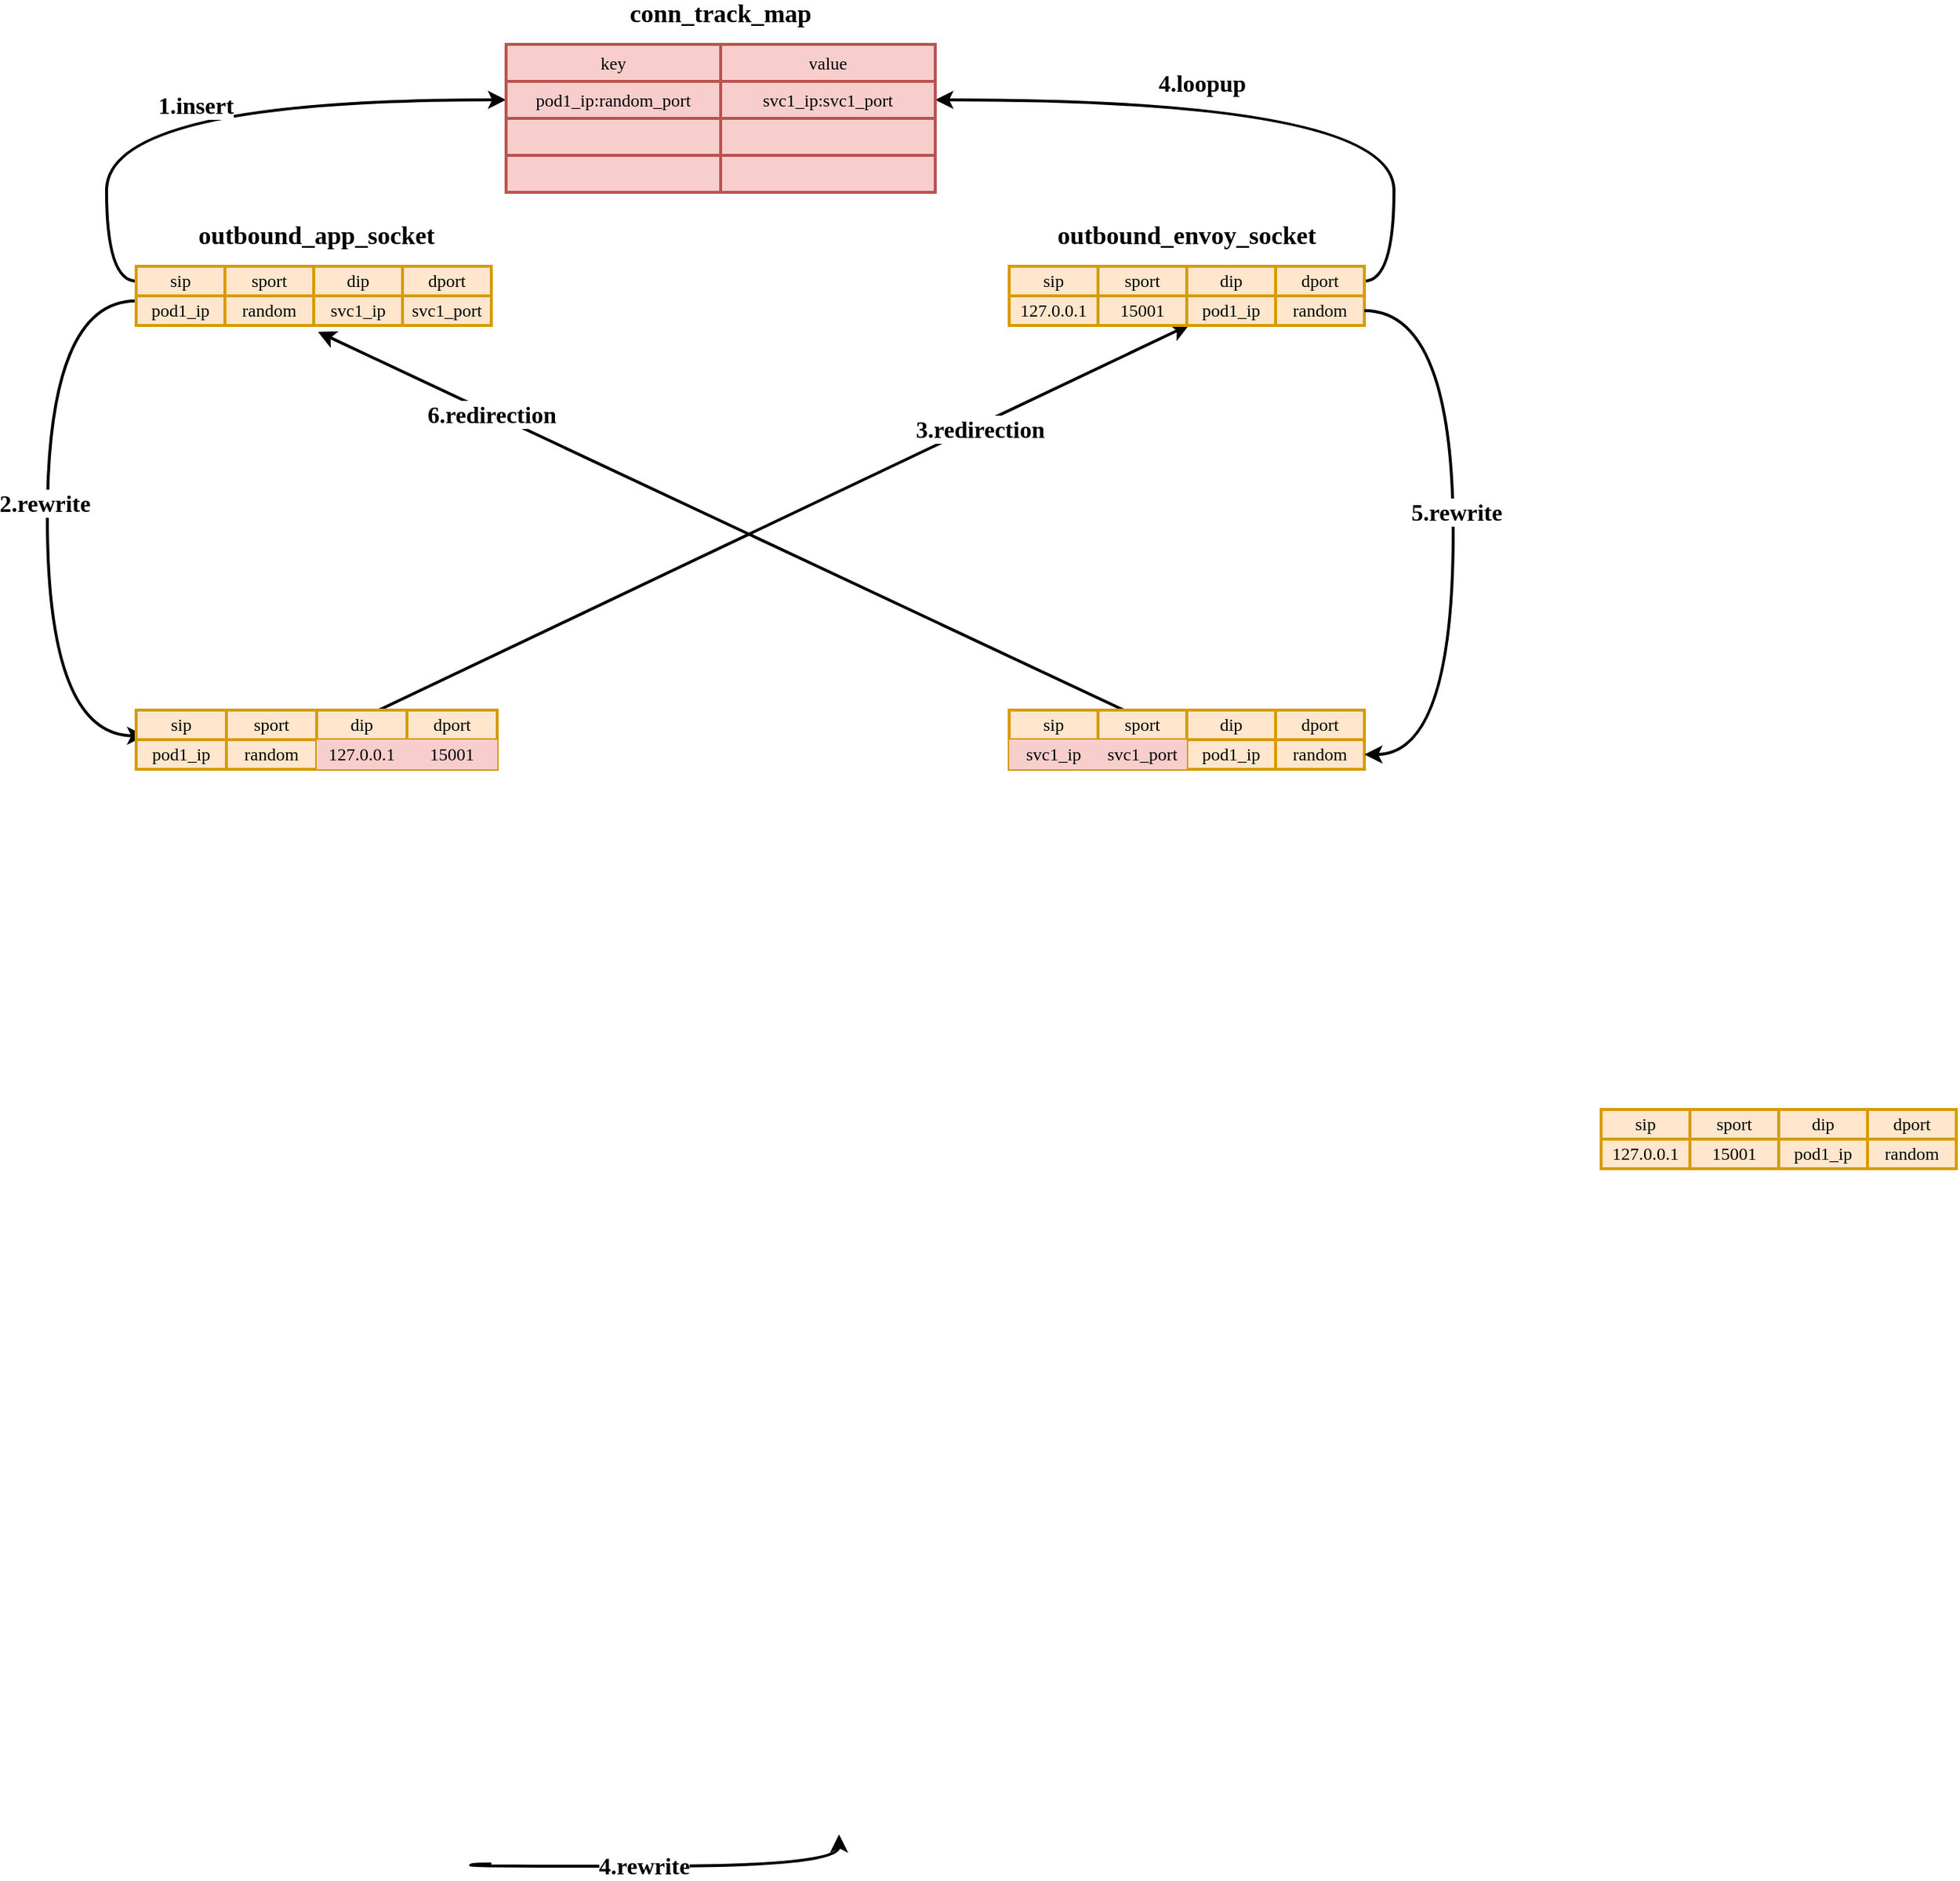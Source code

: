 <mxfile version="14.4.2" type="github">
  <diagram id="q3DHzyylVSjhvPdqJ01j" name="Page-1">
    <mxGraphModel dx="1967" dy="1779" grid="1" gridSize="10" guides="1" tooltips="1" connect="1" arrows="1" fold="1" page="1" pageScale="1" pageWidth="850" pageHeight="1100" math="0" shadow="0">
      <root>
        <mxCell id="0" />
        <mxCell id="1" parent="0" />
        <mxCell id="aCyn5NSVWf0VDw9uky3m-135" style="edgeStyle=orthogonalEdgeStyle;curved=1;rounded=0;sketch=0;orthogonalLoop=1;jettySize=auto;html=1;entryX=0;entryY=0.5;entryDx=0;entryDy=0;strokeWidth=2;fontFamily=Comic Sans MS;fontSize=16;exitX=0;exitY=0.5;exitDx=0;exitDy=0;" edge="1" parent="1" source="aCyn5NSVWf0VDw9uky3m-2" target="aCyn5NSVWf0VDw9uky3m-96">
          <mxGeometry relative="1" as="geometry" />
        </mxCell>
        <mxCell id="aCyn5NSVWf0VDw9uky3m-136" value="&lt;b&gt;1.insert&lt;/b&gt;" style="edgeLabel;html=1;align=center;verticalAlign=middle;resizable=0;points=[];fontSize=16;fontFamily=Comic Sans MS;" vertex="1" connectable="0" parent="aCyn5NSVWf0VDw9uky3m-135">
          <mxGeometry x="-0.413" y="31" relative="1" as="geometry">
            <mxPoint x="91" y="-18.57" as="offset" />
          </mxGeometry>
        </mxCell>
        <mxCell id="aCyn5NSVWf0VDw9uky3m-137" style="edgeStyle=orthogonalEdgeStyle;curved=1;rounded=0;sketch=0;orthogonalLoop=1;jettySize=auto;html=1;entryX=0.025;entryY=-0.133;entryDx=0;entryDy=0;entryPerimeter=0;strokeWidth=2;fontFamily=Comic Sans MS;fontSize=16;exitX=0;exitY=0.167;exitDx=0;exitDy=0;exitPerimeter=0;" edge="1" parent="1" source="aCyn5NSVWf0VDw9uky3m-7" target="aCyn5NSVWf0VDw9uky3m-18">
          <mxGeometry relative="1" as="geometry">
            <Array as="points">
              <mxPoint x="-30" y="-417" />
              <mxPoint x="-30" y="-123" />
            </Array>
          </mxGeometry>
        </mxCell>
        <mxCell id="aCyn5NSVWf0VDw9uky3m-138" value="&lt;b&gt;2.rewrite&lt;/b&gt;" style="edgeLabel;html=1;align=center;verticalAlign=middle;resizable=0;points=[];fontSize=16;fontFamily=Comic Sans MS;" vertex="1" connectable="0" parent="aCyn5NSVWf0VDw9uky3m-137">
          <mxGeometry x="-0.176" y="-2" relative="1" as="geometry">
            <mxPoint y="23.86" as="offset" />
          </mxGeometry>
        </mxCell>
        <mxCell id="aCyn5NSVWf0VDw9uky3m-1" value="" style="shape=table;html=1;whiteSpace=wrap;startSize=0;container=1;collapsible=0;childLayout=tableLayout;shadow=0;fillColor=#ffe6cc;strokeColor=#d79b00;strokeWidth=2;fontFamily=Comic Sans MS;fontStyle=1" vertex="1" parent="1">
          <mxGeometry x="30" y="-440" width="240" height="40" as="geometry" />
        </mxCell>
        <mxCell id="aCyn5NSVWf0VDw9uky3m-2" value="" style="shape=partialRectangle;html=1;whiteSpace=wrap;collapsible=0;dropTarget=0;pointerEvents=0;fillColor=none;top=0;left=0;bottom=0;right=0;points=[[0,0.5],[1,0.5]];portConstraint=eastwest;fontFamily=Comic Sans MS;" vertex="1" parent="aCyn5NSVWf0VDw9uky3m-1">
          <mxGeometry width="240" height="20" as="geometry" />
        </mxCell>
        <mxCell id="aCyn5NSVWf0VDw9uky3m-3" value="sip" style="shape=partialRectangle;html=1;whiteSpace=wrap;connectable=0;overflow=hidden;fillColor=none;top=0;left=0;bottom=0;right=0;fontFamily=Comic Sans MS;" vertex="1" parent="aCyn5NSVWf0VDw9uky3m-2">
          <mxGeometry width="60" height="20" as="geometry" />
        </mxCell>
        <mxCell id="aCyn5NSVWf0VDw9uky3m-4" value="sport" style="shape=partialRectangle;html=1;whiteSpace=wrap;connectable=0;overflow=hidden;fillColor=none;top=0;left=0;bottom=0;right=0;fontFamily=Comic Sans MS;" vertex="1" parent="aCyn5NSVWf0VDw9uky3m-2">
          <mxGeometry x="60" width="60" height="20" as="geometry" />
        </mxCell>
        <mxCell id="aCyn5NSVWf0VDw9uky3m-5" value="dip" style="shape=partialRectangle;html=1;whiteSpace=wrap;connectable=0;overflow=hidden;fillColor=none;top=0;left=0;bottom=0;right=0;fontFamily=Comic Sans MS;" vertex="1" parent="aCyn5NSVWf0VDw9uky3m-2">
          <mxGeometry x="120" width="60" height="20" as="geometry" />
        </mxCell>
        <mxCell id="aCyn5NSVWf0VDw9uky3m-6" value="dport" style="shape=partialRectangle;html=1;whiteSpace=wrap;connectable=0;overflow=hidden;fillColor=none;top=0;left=0;bottom=0;right=0;fontFamily=Comic Sans MS;" vertex="1" parent="aCyn5NSVWf0VDw9uky3m-2">
          <mxGeometry x="180" width="60" height="20" as="geometry" />
        </mxCell>
        <mxCell id="aCyn5NSVWf0VDw9uky3m-7" value="" style="shape=partialRectangle;html=1;whiteSpace=wrap;collapsible=0;dropTarget=0;pointerEvents=0;fillColor=none;top=0;left=0;bottom=0;right=0;points=[[0,0.5],[1,0.5]];portConstraint=eastwest;fontFamily=Comic Sans MS;" vertex="1" parent="aCyn5NSVWf0VDw9uky3m-1">
          <mxGeometry y="20" width="240" height="20" as="geometry" />
        </mxCell>
        <mxCell id="aCyn5NSVWf0VDw9uky3m-8" value="pod1_ip" style="shape=partialRectangle;html=1;whiteSpace=wrap;connectable=0;overflow=hidden;fillColor=none;top=0;left=0;bottom=0;right=0;fontFamily=Comic Sans MS;" vertex="1" parent="aCyn5NSVWf0VDw9uky3m-7">
          <mxGeometry width="60" height="20" as="geometry" />
        </mxCell>
        <mxCell id="aCyn5NSVWf0VDw9uky3m-9" value="random" style="shape=partialRectangle;html=1;whiteSpace=wrap;connectable=0;overflow=hidden;fillColor=none;top=0;left=0;bottom=0;right=0;fontFamily=Comic Sans MS;" vertex="1" parent="aCyn5NSVWf0VDw9uky3m-7">
          <mxGeometry x="60" width="60" height="20" as="geometry" />
        </mxCell>
        <mxCell id="aCyn5NSVWf0VDw9uky3m-10" value="svc1_ip" style="shape=partialRectangle;html=1;whiteSpace=wrap;connectable=0;overflow=hidden;fillColor=none;top=0;left=0;bottom=0;right=0;fontFamily=Comic Sans MS;" vertex="1" parent="aCyn5NSVWf0VDw9uky3m-7">
          <mxGeometry x="120" width="60" height="20" as="geometry" />
        </mxCell>
        <mxCell id="aCyn5NSVWf0VDw9uky3m-11" value="svc1_port" style="shape=partialRectangle;html=1;whiteSpace=wrap;connectable=0;overflow=hidden;fillColor=none;top=0;left=0;bottom=0;right=0;fontFamily=Comic Sans MS;" vertex="1" parent="aCyn5NSVWf0VDw9uky3m-7">
          <mxGeometry x="180" width="60" height="20" as="geometry" />
        </mxCell>
        <mxCell id="aCyn5NSVWf0VDw9uky3m-147" style="rounded=0;sketch=0;orthogonalLoop=1;jettySize=auto;html=1;entryX=0.507;entryY=0.979;entryDx=0;entryDy=0;entryPerimeter=0;strokeWidth=2;fontFamily=Comic Sans MS;fontSize=16;" edge="1" parent="1" source="aCyn5NSVWf0VDw9uky3m-12" target="aCyn5NSVWf0VDw9uky3m-43">
          <mxGeometry relative="1" as="geometry" />
        </mxCell>
        <mxCell id="aCyn5NSVWf0VDw9uky3m-150" value="&lt;b&gt;3.redirection&lt;/b&gt;" style="edgeLabel;html=1;align=center;verticalAlign=middle;resizable=0;points=[];fontSize=16;fontFamily=Comic Sans MS;" vertex="1" connectable="0" parent="aCyn5NSVWf0VDw9uky3m-147">
          <mxGeometry x="-0.071" relative="1" as="geometry">
            <mxPoint x="151.79" y="-69.14" as="offset" />
          </mxGeometry>
        </mxCell>
        <mxCell id="aCyn5NSVWf0VDw9uky3m-12" value="" style="shape=table;html=1;whiteSpace=wrap;startSize=0;container=1;collapsible=0;childLayout=tableLayout;shadow=0;fillColor=#ffe6cc;strokeColor=#d79b00;strokeWidth=2;fontFamily=Comic Sans MS;" vertex="1" parent="1">
          <mxGeometry x="30" y="-140" width="244" height="40" as="geometry" />
        </mxCell>
        <mxCell id="aCyn5NSVWf0VDw9uky3m-13" value="" style="shape=partialRectangle;html=1;whiteSpace=wrap;collapsible=0;dropTarget=0;pointerEvents=0;fillColor=none;top=0;left=0;bottom=0;right=0;points=[[0,0.5],[1,0.5]];portConstraint=eastwest;fontFamily=Comic Sans MS;" vertex="1" parent="aCyn5NSVWf0VDw9uky3m-12">
          <mxGeometry width="244" height="20" as="geometry" />
        </mxCell>
        <mxCell id="aCyn5NSVWf0VDw9uky3m-14" value="sip" style="shape=partialRectangle;html=1;whiteSpace=wrap;connectable=0;overflow=hidden;fillColor=none;top=0;left=0;bottom=0;right=0;fontFamily=Comic Sans MS;" vertex="1" parent="aCyn5NSVWf0VDw9uky3m-13">
          <mxGeometry width="61" height="20" as="geometry" />
        </mxCell>
        <mxCell id="aCyn5NSVWf0VDw9uky3m-15" value="sport" style="shape=partialRectangle;html=1;whiteSpace=wrap;connectable=0;overflow=hidden;fillColor=none;top=0;left=0;bottom=0;right=0;fontFamily=Comic Sans MS;" vertex="1" parent="aCyn5NSVWf0VDw9uky3m-13">
          <mxGeometry x="61" width="61" height="20" as="geometry" />
        </mxCell>
        <mxCell id="aCyn5NSVWf0VDw9uky3m-16" value="dip" style="shape=partialRectangle;html=1;whiteSpace=wrap;connectable=0;overflow=hidden;fillColor=none;top=0;left=0;bottom=0;right=0;fontFamily=Comic Sans MS;" vertex="1" parent="aCyn5NSVWf0VDw9uky3m-13">
          <mxGeometry x="122" width="61" height="20" as="geometry" />
        </mxCell>
        <mxCell id="aCyn5NSVWf0VDw9uky3m-17" value="dport" style="shape=partialRectangle;html=1;whiteSpace=wrap;connectable=0;overflow=hidden;fillColor=none;top=0;left=0;bottom=0;right=0;fontFamily=Comic Sans MS;" vertex="1" parent="aCyn5NSVWf0VDw9uky3m-13">
          <mxGeometry x="183" width="61" height="20" as="geometry" />
        </mxCell>
        <mxCell id="aCyn5NSVWf0VDw9uky3m-18" value="" style="shape=partialRectangle;html=1;whiteSpace=wrap;collapsible=0;dropTarget=0;pointerEvents=0;fillColor=none;top=0;left=0;bottom=0;right=0;points=[[0,0.5],[1,0.5]];portConstraint=eastwest;fontFamily=Comic Sans MS;" vertex="1" parent="aCyn5NSVWf0VDw9uky3m-12">
          <mxGeometry y="20" width="244" height="20" as="geometry" />
        </mxCell>
        <mxCell id="aCyn5NSVWf0VDw9uky3m-19" value="pod1_ip" style="shape=partialRectangle;html=1;whiteSpace=wrap;connectable=0;overflow=hidden;fillColor=none;top=0;left=0;bottom=0;right=0;fontFamily=Comic Sans MS;" vertex="1" parent="aCyn5NSVWf0VDw9uky3m-18">
          <mxGeometry width="61" height="20" as="geometry" />
        </mxCell>
        <mxCell id="aCyn5NSVWf0VDw9uky3m-20" value="random" style="shape=partialRectangle;html=1;whiteSpace=wrap;connectable=0;overflow=hidden;fillColor=none;top=0;left=0;bottom=0;right=0;fontFamily=Comic Sans MS;" vertex="1" parent="aCyn5NSVWf0VDw9uky3m-18">
          <mxGeometry x="61" width="61" height="20" as="geometry" />
        </mxCell>
        <mxCell id="aCyn5NSVWf0VDw9uky3m-21" value="127.0.0.1" style="shape=partialRectangle;html=1;whiteSpace=wrap;connectable=0;overflow=hidden;fillColor=#f8cecc;top=0;left=0;bottom=0;right=0;strokeColor=#b85450;strokeWidth=2;fontFamily=Comic Sans MS;" vertex="1" parent="aCyn5NSVWf0VDw9uky3m-18">
          <mxGeometry x="122" width="61" height="20" as="geometry" />
        </mxCell>
        <mxCell id="aCyn5NSVWf0VDw9uky3m-22" value="15001" style="shape=partialRectangle;html=1;whiteSpace=wrap;connectable=0;overflow=hidden;fillColor=#f8cecc;top=0;left=0;bottom=0;right=0;perimeterSpacing=0;fontFamily=Comic Sans MS;" vertex="1" parent="aCyn5NSVWf0VDw9uky3m-18">
          <mxGeometry x="183" width="61" height="20" as="geometry" />
        </mxCell>
        <mxCell id="aCyn5NSVWf0VDw9uky3m-36" style="edgeStyle=orthogonalEdgeStyle;rounded=0;orthogonalLoop=1;jettySize=auto;html=1;curved=1;strokeWidth=2;sketch=0;" edge="1" parent="1">
          <mxGeometry relative="1" as="geometry">
            <Array as="points">
              <mxPoint x="256" y="641.5" />
              <mxPoint x="505" y="641.5" />
            </Array>
            <mxPoint x="270" y="640" as="sourcePoint" />
            <mxPoint x="505" y="620" as="targetPoint" />
          </mxGeometry>
        </mxCell>
        <mxCell id="aCyn5NSVWf0VDw9uky3m-110" value="&lt;b&gt;4.rewrite&lt;/b&gt;" style="edgeLabel;html=1;align=center;verticalAlign=middle;resizable=0;points=[];fontSize=16;fontFamily=Comic Sans MS;" vertex="1" connectable="0" parent="aCyn5NSVWf0VDw9uky3m-36">
          <mxGeometry x="-0.078" y="1" relative="1" as="geometry">
            <mxPoint as="offset" />
          </mxGeometry>
        </mxCell>
        <mxCell id="aCyn5NSVWf0VDw9uky3m-139" style="edgeStyle=orthogonalEdgeStyle;curved=1;rounded=0;sketch=0;orthogonalLoop=1;jettySize=auto;html=1;entryX=1;entryY=0.5;entryDx=0;entryDy=0;strokeWidth=2;fontFamily=Comic Sans MS;fontSize=16;exitX=1;exitY=0.5;exitDx=0;exitDy=0;" edge="1" parent="1" source="aCyn5NSVWf0VDw9uky3m-38" target="aCyn5NSVWf0VDw9uky3m-96">
          <mxGeometry relative="1" as="geometry" />
        </mxCell>
        <mxCell id="aCyn5NSVWf0VDw9uky3m-142" value="&lt;b&gt;4.loopup&lt;/b&gt;" style="edgeLabel;html=1;align=center;verticalAlign=middle;resizable=0;points=[];fontSize=16;fontFamily=Comic Sans MS;" vertex="1" connectable="0" parent="aCyn5NSVWf0VDw9uky3m-139">
          <mxGeometry x="-0.377" y="-22" relative="1" as="geometry">
            <mxPoint x="-152" y="-13.57" as="offset" />
          </mxGeometry>
        </mxCell>
        <mxCell id="aCyn5NSVWf0VDw9uky3m-37" value="" style="shape=table;html=1;whiteSpace=wrap;startSize=0;container=1;collapsible=0;childLayout=tableLayout;shadow=0;fillColor=#ffe6cc;strokeColor=#d79b00;strokeWidth=2;rounded=0;sketch=0;fontFamily=Comic Sans MS;fontStyle=0" vertex="1" parent="1">
          <mxGeometry x="620" y="-440" width="240" height="40" as="geometry" />
        </mxCell>
        <mxCell id="aCyn5NSVWf0VDw9uky3m-38" value="" style="shape=partialRectangle;html=1;whiteSpace=wrap;collapsible=0;dropTarget=0;pointerEvents=0;fillColor=none;top=0;left=0;bottom=0;right=0;points=[[0,0.5],[1,0.5]];portConstraint=eastwest;fontFamily=Comic Sans MS;" vertex="1" parent="aCyn5NSVWf0VDw9uky3m-37">
          <mxGeometry width="240" height="20" as="geometry" />
        </mxCell>
        <mxCell id="aCyn5NSVWf0VDw9uky3m-39" value="sip" style="shape=partialRectangle;html=1;whiteSpace=wrap;connectable=0;overflow=hidden;fillColor=none;top=0;left=0;bottom=0;right=0;fontFamily=Comic Sans MS;" vertex="1" parent="aCyn5NSVWf0VDw9uky3m-38">
          <mxGeometry width="60" height="20" as="geometry" />
        </mxCell>
        <mxCell id="aCyn5NSVWf0VDw9uky3m-40" value="sport" style="shape=partialRectangle;html=1;whiteSpace=wrap;connectable=0;overflow=hidden;fillColor=none;top=0;left=0;bottom=0;right=0;fontFamily=Comic Sans MS;" vertex="1" parent="aCyn5NSVWf0VDw9uky3m-38">
          <mxGeometry x="60" width="60" height="20" as="geometry" />
        </mxCell>
        <mxCell id="aCyn5NSVWf0VDw9uky3m-41" value="dip" style="shape=partialRectangle;html=1;whiteSpace=wrap;connectable=0;overflow=hidden;fillColor=none;top=0;left=0;bottom=0;right=0;fontFamily=Comic Sans MS;" vertex="1" parent="aCyn5NSVWf0VDw9uky3m-38">
          <mxGeometry x="120" width="60" height="20" as="geometry" />
        </mxCell>
        <mxCell id="aCyn5NSVWf0VDw9uky3m-42" value="dport" style="shape=partialRectangle;html=1;whiteSpace=wrap;connectable=0;overflow=hidden;fillColor=none;top=0;left=0;bottom=0;right=0;fontFamily=Comic Sans MS;" vertex="1" parent="aCyn5NSVWf0VDw9uky3m-38">
          <mxGeometry x="180" width="60" height="20" as="geometry" />
        </mxCell>
        <mxCell id="aCyn5NSVWf0VDw9uky3m-43" value="" style="shape=partialRectangle;html=1;whiteSpace=wrap;collapsible=0;dropTarget=0;pointerEvents=0;fillColor=none;top=0;left=0;bottom=0;right=0;points=[[0,0.5],[1,0.5]];portConstraint=eastwest;fontFamily=Comic Sans MS;" vertex="1" parent="aCyn5NSVWf0VDw9uky3m-37">
          <mxGeometry y="20" width="240" height="20" as="geometry" />
        </mxCell>
        <mxCell id="aCyn5NSVWf0VDw9uky3m-44" value="127.0.0.1" style="shape=partialRectangle;html=1;whiteSpace=wrap;connectable=0;overflow=hidden;fillColor=none;top=0;left=0;bottom=0;right=0;fontFamily=Comic Sans MS;" vertex="1" parent="aCyn5NSVWf0VDw9uky3m-43">
          <mxGeometry width="60" height="20" as="geometry" />
        </mxCell>
        <mxCell id="aCyn5NSVWf0VDw9uky3m-45" value="15001" style="shape=partialRectangle;html=1;whiteSpace=wrap;connectable=0;overflow=hidden;fillColor=none;top=0;left=0;bottom=0;right=0;fontFamily=Comic Sans MS;" vertex="1" parent="aCyn5NSVWf0VDw9uky3m-43">
          <mxGeometry x="60" width="60" height="20" as="geometry" />
        </mxCell>
        <mxCell id="aCyn5NSVWf0VDw9uky3m-46" value="pod1_ip" style="shape=partialRectangle;html=1;whiteSpace=wrap;connectable=0;overflow=hidden;fillColor=none;top=0;left=0;bottom=0;right=0;fontFamily=Comic Sans MS;" vertex="1" parent="aCyn5NSVWf0VDw9uky3m-43">
          <mxGeometry x="120" width="60" height="20" as="geometry" />
        </mxCell>
        <mxCell id="aCyn5NSVWf0VDw9uky3m-47" value="random" style="shape=partialRectangle;html=1;whiteSpace=wrap;connectable=0;overflow=hidden;fillColor=none;top=0;left=0;bottom=0;right=0;fontFamily=Comic Sans MS;" vertex="1" parent="aCyn5NSVWf0VDw9uky3m-43">
          <mxGeometry x="180" width="60" height="20" as="geometry" />
        </mxCell>
        <mxCell id="aCyn5NSVWf0VDw9uky3m-151" style="edgeStyle=none;rounded=0;sketch=0;orthogonalLoop=1;jettySize=auto;html=1;entryX=0.512;entryY=1.217;entryDx=0;entryDy=0;entryPerimeter=0;strokeWidth=2;fontFamily=Comic Sans MS;fontSize=16;" edge="1" parent="1" source="aCyn5NSVWf0VDw9uky3m-59" target="aCyn5NSVWf0VDw9uky3m-7">
          <mxGeometry relative="1" as="geometry" />
        </mxCell>
        <mxCell id="aCyn5NSVWf0VDw9uky3m-59" value="" style="shape=table;html=1;whiteSpace=wrap;startSize=0;container=1;collapsible=0;childLayout=tableLayout;shadow=0;fillColor=#ffe6cc;strokeColor=#d79b00;strokeWidth=2;rounded=0;sketch=0;fontFamily=Comic Sans MS;" vertex="1" parent="1">
          <mxGeometry x="620" y="-140" width="240" height="40" as="geometry" />
        </mxCell>
        <mxCell id="aCyn5NSVWf0VDw9uky3m-60" value="" style="shape=partialRectangle;html=1;whiteSpace=wrap;collapsible=0;dropTarget=0;pointerEvents=0;fillColor=none;top=0;left=0;bottom=0;right=0;points=[[0,0.5],[1,0.5]];portConstraint=eastwest;fontFamily=Comic Sans MS;" vertex="1" parent="aCyn5NSVWf0VDw9uky3m-59">
          <mxGeometry width="240" height="20" as="geometry" />
        </mxCell>
        <mxCell id="aCyn5NSVWf0VDw9uky3m-61" value="sip" style="shape=partialRectangle;html=1;whiteSpace=wrap;connectable=0;overflow=hidden;fillColor=none;top=0;left=0;bottom=0;right=0;fontFamily=Comic Sans MS;" vertex="1" parent="aCyn5NSVWf0VDw9uky3m-60">
          <mxGeometry width="60" height="20" as="geometry" />
        </mxCell>
        <mxCell id="aCyn5NSVWf0VDw9uky3m-62" value="sport" style="shape=partialRectangle;html=1;whiteSpace=wrap;connectable=0;overflow=hidden;fillColor=none;top=0;left=0;bottom=0;right=0;fontFamily=Comic Sans MS;" vertex="1" parent="aCyn5NSVWf0VDw9uky3m-60">
          <mxGeometry x="60" width="60" height="20" as="geometry" />
        </mxCell>
        <mxCell id="aCyn5NSVWf0VDw9uky3m-63" value="dip" style="shape=partialRectangle;html=1;whiteSpace=wrap;connectable=0;overflow=hidden;fillColor=none;top=0;left=0;bottom=0;right=0;fontFamily=Comic Sans MS;" vertex="1" parent="aCyn5NSVWf0VDw9uky3m-60">
          <mxGeometry x="120" width="60" height="20" as="geometry" />
        </mxCell>
        <mxCell id="aCyn5NSVWf0VDw9uky3m-64" value="dport" style="shape=partialRectangle;html=1;whiteSpace=wrap;connectable=0;overflow=hidden;fillColor=none;top=0;left=0;bottom=0;right=0;fontFamily=Comic Sans MS;" vertex="1" parent="aCyn5NSVWf0VDw9uky3m-60">
          <mxGeometry x="180" width="60" height="20" as="geometry" />
        </mxCell>
        <mxCell id="aCyn5NSVWf0VDw9uky3m-65" value="" style="shape=partialRectangle;html=1;whiteSpace=wrap;collapsible=0;dropTarget=0;pointerEvents=0;fillColor=none;top=0;left=0;bottom=0;right=0;points=[[0,0.5],[1,0.5]];portConstraint=eastwest;fontFamily=Comic Sans MS;" vertex="1" parent="aCyn5NSVWf0VDw9uky3m-59">
          <mxGeometry y="20" width="240" height="20" as="geometry" />
        </mxCell>
        <mxCell id="aCyn5NSVWf0VDw9uky3m-66" value="svc1_ip" style="shape=partialRectangle;html=1;whiteSpace=wrap;connectable=0;overflow=hidden;fillColor=#f8cecc;top=0;left=0;bottom=0;right=0;fontFamily=Comic Sans MS;strokeColor=#b85450;" vertex="1" parent="aCyn5NSVWf0VDw9uky3m-65">
          <mxGeometry width="60" height="20" as="geometry" />
        </mxCell>
        <mxCell id="aCyn5NSVWf0VDw9uky3m-67" value="svc1_port" style="shape=partialRectangle;html=1;whiteSpace=wrap;connectable=0;overflow=hidden;fillColor=#f8cecc;top=0;left=0;bottom=0;right=0;fontFamily=Comic Sans MS;strokeColor=#b85450;" vertex="1" parent="aCyn5NSVWf0VDw9uky3m-65">
          <mxGeometry x="60" width="60" height="20" as="geometry" />
        </mxCell>
        <mxCell id="aCyn5NSVWf0VDw9uky3m-68" value="pod1_ip" style="shape=partialRectangle;html=1;whiteSpace=wrap;connectable=0;overflow=hidden;fillColor=none;top=0;left=0;bottom=0;right=0;fontFamily=Comic Sans MS;" vertex="1" parent="aCyn5NSVWf0VDw9uky3m-65">
          <mxGeometry x="120" width="60" height="20" as="geometry" />
        </mxCell>
        <mxCell id="aCyn5NSVWf0VDw9uky3m-69" value="random" style="shape=partialRectangle;html=1;whiteSpace=wrap;connectable=0;overflow=hidden;fillColor=none;top=0;left=0;bottom=0;right=0;fontFamily=Comic Sans MS;" vertex="1" parent="aCyn5NSVWf0VDw9uky3m-65">
          <mxGeometry x="180" width="60" height="20" as="geometry" />
        </mxCell>
        <mxCell id="aCyn5NSVWf0VDw9uky3m-92" value="" style="shape=table;html=1;whiteSpace=wrap;startSize=0;container=1;collapsible=0;childLayout=tableLayout;fillColor=#f8cecc;strokeColor=#b85450;strokeWidth=2;fontFamily=Comic Sans MS;fontStyle=1" vertex="1" parent="1">
          <mxGeometry x="280" y="-590" width="290" height="100" as="geometry" />
        </mxCell>
        <mxCell id="aCyn5NSVWf0VDw9uky3m-93" value="" style="shape=partialRectangle;html=1;whiteSpace=wrap;collapsible=0;dropTarget=0;pointerEvents=0;fillColor=none;top=0;left=0;bottom=0;right=0;points=[[0,0.5],[1,0.5]];portConstraint=eastwest;fontFamily=Comic Sans MS;" vertex="1" parent="aCyn5NSVWf0VDw9uky3m-92">
          <mxGeometry width="290" height="25" as="geometry" />
        </mxCell>
        <mxCell id="aCyn5NSVWf0VDw9uky3m-94" value="key" style="shape=partialRectangle;html=1;whiteSpace=wrap;connectable=0;overflow=hidden;fillColor=none;top=0;left=0;bottom=0;right=0;fontFamily=Comic Sans MS;" vertex="1" parent="aCyn5NSVWf0VDw9uky3m-93">
          <mxGeometry width="145" height="25" as="geometry" />
        </mxCell>
        <mxCell id="aCyn5NSVWf0VDw9uky3m-95" value="value" style="shape=partialRectangle;html=1;whiteSpace=wrap;connectable=0;overflow=hidden;fillColor=none;top=0;left=0;bottom=0;right=0;fontFamily=Comic Sans MS;" vertex="1" parent="aCyn5NSVWf0VDw9uky3m-93">
          <mxGeometry x="145" width="145" height="25" as="geometry" />
        </mxCell>
        <mxCell id="aCyn5NSVWf0VDw9uky3m-96" value="" style="shape=partialRectangle;html=1;whiteSpace=wrap;collapsible=0;dropTarget=0;pointerEvents=0;fillColor=none;top=0;left=0;bottom=0;right=0;points=[[0,0.5],[1,0.5]];portConstraint=eastwest;fontFamily=Comic Sans MS;" vertex="1" parent="aCyn5NSVWf0VDw9uky3m-92">
          <mxGeometry y="25" width="290" height="25" as="geometry" />
        </mxCell>
        <mxCell id="aCyn5NSVWf0VDw9uky3m-97" value="pod1_ip:random_port" style="shape=partialRectangle;html=1;whiteSpace=wrap;connectable=0;overflow=hidden;fillColor=none;top=0;left=0;bottom=0;right=0;fontFamily=Comic Sans MS;" vertex="1" parent="aCyn5NSVWf0VDw9uky3m-96">
          <mxGeometry width="145" height="25" as="geometry" />
        </mxCell>
        <mxCell id="aCyn5NSVWf0VDw9uky3m-98" value="svc1_ip:svc1_port" style="shape=partialRectangle;html=1;whiteSpace=wrap;connectable=0;overflow=hidden;fillColor=none;top=0;left=0;bottom=0;right=0;fontFamily=Comic Sans MS;" vertex="1" parent="aCyn5NSVWf0VDw9uky3m-96">
          <mxGeometry x="145" width="145" height="25" as="geometry" />
        </mxCell>
        <mxCell id="aCyn5NSVWf0VDw9uky3m-99" value="" style="shape=partialRectangle;html=1;whiteSpace=wrap;collapsible=0;dropTarget=0;pointerEvents=0;fillColor=none;top=0;left=0;bottom=0;right=0;points=[[0,0.5],[1,0.5]];portConstraint=eastwest;fontFamily=Comic Sans MS;" vertex="1" parent="aCyn5NSVWf0VDw9uky3m-92">
          <mxGeometry y="50" width="290" height="25" as="geometry" />
        </mxCell>
        <mxCell id="aCyn5NSVWf0VDw9uky3m-100" value="" style="shape=partialRectangle;html=1;whiteSpace=wrap;connectable=0;overflow=hidden;fillColor=none;top=0;left=0;bottom=0;right=0;fontFamily=Comic Sans MS;" vertex="1" parent="aCyn5NSVWf0VDw9uky3m-99">
          <mxGeometry width="145" height="25" as="geometry" />
        </mxCell>
        <mxCell id="aCyn5NSVWf0VDw9uky3m-101" value="" style="shape=partialRectangle;html=1;whiteSpace=wrap;connectable=0;overflow=hidden;fillColor=none;top=0;left=0;bottom=0;right=0;fontFamily=Comic Sans MS;" vertex="1" parent="aCyn5NSVWf0VDw9uky3m-99">
          <mxGeometry x="145" width="145" height="25" as="geometry" />
        </mxCell>
        <mxCell id="aCyn5NSVWf0VDw9uky3m-102" value="" style="shape=partialRectangle;html=1;whiteSpace=wrap;collapsible=0;dropTarget=0;pointerEvents=0;fillColor=none;top=0;left=0;bottom=0;right=0;points=[[0,0.5],[1,0.5]];portConstraint=eastwest;fontFamily=Comic Sans MS;" vertex="1" parent="aCyn5NSVWf0VDw9uky3m-92">
          <mxGeometry y="75" width="290" height="25" as="geometry" />
        </mxCell>
        <mxCell id="aCyn5NSVWf0VDw9uky3m-103" value="" style="shape=partialRectangle;html=1;whiteSpace=wrap;connectable=0;overflow=hidden;fillColor=none;top=0;left=0;bottom=0;right=0;fontFamily=Comic Sans MS;" vertex="1" parent="aCyn5NSVWf0VDw9uky3m-102">
          <mxGeometry width="145" height="25" as="geometry" />
        </mxCell>
        <mxCell id="aCyn5NSVWf0VDw9uky3m-104" value="" style="shape=partialRectangle;html=1;whiteSpace=wrap;connectable=0;overflow=hidden;fillColor=none;top=0;left=0;bottom=0;right=0;fontFamily=Comic Sans MS;" vertex="1" parent="aCyn5NSVWf0VDw9uky3m-102">
          <mxGeometry x="145" width="145" height="25" as="geometry" />
        </mxCell>
        <mxCell id="aCyn5NSVWf0VDw9uky3m-122" value="" style="shape=table;html=1;whiteSpace=wrap;startSize=0;container=1;collapsible=0;childLayout=tableLayout;shadow=0;fillColor=#ffe6cc;strokeColor=#d79b00;strokeWidth=2;rounded=0;sketch=0;fontFamily=Comic Sans MS;" vertex="1" parent="1">
          <mxGeometry x="1020" y="130" width="240" height="40" as="geometry" />
        </mxCell>
        <mxCell id="aCyn5NSVWf0VDw9uky3m-123" value="" style="shape=partialRectangle;html=1;whiteSpace=wrap;collapsible=0;dropTarget=0;pointerEvents=0;fillColor=none;top=0;left=0;bottom=0;right=0;points=[[0,0.5],[1,0.5]];portConstraint=eastwest;fontFamily=Comic Sans MS;" vertex="1" parent="aCyn5NSVWf0VDw9uky3m-122">
          <mxGeometry width="240" height="20" as="geometry" />
        </mxCell>
        <mxCell id="aCyn5NSVWf0VDw9uky3m-124" value="sip" style="shape=partialRectangle;html=1;whiteSpace=wrap;connectable=0;overflow=hidden;fillColor=none;top=0;left=0;bottom=0;right=0;fontFamily=Comic Sans MS;" vertex="1" parent="aCyn5NSVWf0VDw9uky3m-123">
          <mxGeometry width="60" height="20" as="geometry" />
        </mxCell>
        <mxCell id="aCyn5NSVWf0VDw9uky3m-125" value="sport" style="shape=partialRectangle;html=1;whiteSpace=wrap;connectable=0;overflow=hidden;fillColor=none;top=0;left=0;bottom=0;right=0;fontFamily=Comic Sans MS;" vertex="1" parent="aCyn5NSVWf0VDw9uky3m-123">
          <mxGeometry x="60" width="60" height="20" as="geometry" />
        </mxCell>
        <mxCell id="aCyn5NSVWf0VDw9uky3m-126" value="dip" style="shape=partialRectangle;html=1;whiteSpace=wrap;connectable=0;overflow=hidden;fillColor=none;top=0;left=0;bottom=0;right=0;fontFamily=Comic Sans MS;" vertex="1" parent="aCyn5NSVWf0VDw9uky3m-123">
          <mxGeometry x="120" width="60" height="20" as="geometry" />
        </mxCell>
        <mxCell id="aCyn5NSVWf0VDw9uky3m-127" value="dport" style="shape=partialRectangle;html=1;whiteSpace=wrap;connectable=0;overflow=hidden;fillColor=none;top=0;left=0;bottom=0;right=0;fontFamily=Comic Sans MS;" vertex="1" parent="aCyn5NSVWf0VDw9uky3m-123">
          <mxGeometry x="180" width="60" height="20" as="geometry" />
        </mxCell>
        <mxCell id="aCyn5NSVWf0VDw9uky3m-128" value="" style="shape=partialRectangle;html=1;whiteSpace=wrap;collapsible=0;dropTarget=0;pointerEvents=0;fillColor=none;top=0;left=0;bottom=0;right=0;points=[[0,0.5],[1,0.5]];portConstraint=eastwest;fontFamily=Comic Sans MS;" vertex="1" parent="aCyn5NSVWf0VDw9uky3m-122">
          <mxGeometry y="20" width="240" height="20" as="geometry" />
        </mxCell>
        <mxCell id="aCyn5NSVWf0VDw9uky3m-129" value="127.0.0.1" style="shape=partialRectangle;html=1;whiteSpace=wrap;connectable=0;overflow=hidden;fillColor=none;top=0;left=0;bottom=0;right=0;fontFamily=Comic Sans MS;" vertex="1" parent="aCyn5NSVWf0VDw9uky3m-128">
          <mxGeometry width="60" height="20" as="geometry" />
        </mxCell>
        <mxCell id="aCyn5NSVWf0VDw9uky3m-130" value="15001" style="shape=partialRectangle;html=1;whiteSpace=wrap;connectable=0;overflow=hidden;fillColor=none;top=0;left=0;bottom=0;right=0;fontFamily=Comic Sans MS;" vertex="1" parent="aCyn5NSVWf0VDw9uky3m-128">
          <mxGeometry x="60" width="60" height="20" as="geometry" />
        </mxCell>
        <mxCell id="aCyn5NSVWf0VDw9uky3m-131" value="pod1_ip" style="shape=partialRectangle;html=1;whiteSpace=wrap;connectable=0;overflow=hidden;fillColor=none;top=0;left=0;bottom=0;right=0;fontFamily=Comic Sans MS;" vertex="1" parent="aCyn5NSVWf0VDw9uky3m-128">
          <mxGeometry x="120" width="60" height="20" as="geometry" />
        </mxCell>
        <mxCell id="aCyn5NSVWf0VDw9uky3m-132" value="random" style="shape=partialRectangle;html=1;whiteSpace=wrap;connectable=0;overflow=hidden;fillColor=none;top=0;left=0;bottom=0;right=0;fontFamily=Comic Sans MS;" vertex="1" parent="aCyn5NSVWf0VDw9uky3m-128">
          <mxGeometry x="180" width="60" height="20" as="geometry" />
        </mxCell>
        <mxCell id="aCyn5NSVWf0VDw9uky3m-143" style="edgeStyle=orthogonalEdgeStyle;curved=1;rounded=0;sketch=0;orthogonalLoop=1;jettySize=auto;html=1;entryX=1;entryY=0.5;entryDx=0;entryDy=0;strokeWidth=2;fontFamily=Comic Sans MS;fontSize=16;exitX=1;exitY=0.5;exitDx=0;exitDy=0;" edge="1" parent="1" source="aCyn5NSVWf0VDw9uky3m-43" target="aCyn5NSVWf0VDw9uky3m-65">
          <mxGeometry relative="1" as="geometry">
            <Array as="points">
              <mxPoint x="920" y="-410" />
              <mxPoint x="920" y="-110" />
            </Array>
          </mxGeometry>
        </mxCell>
        <mxCell id="aCyn5NSVWf0VDw9uky3m-144" value="&lt;b&gt;5.rewrite&lt;/b&gt;" style="edgeLabel;html=1;align=center;verticalAlign=middle;resizable=0;points=[];fontSize=16;fontFamily=Comic Sans MS;" vertex="1" connectable="0" parent="aCyn5NSVWf0VDw9uky3m-143">
          <mxGeometry x="-0.07" y="2" relative="1" as="geometry">
            <mxPoint as="offset" />
          </mxGeometry>
        </mxCell>
        <mxCell id="aCyn5NSVWf0VDw9uky3m-152" value="&lt;b&gt;6.redirection&lt;/b&gt;" style="edgeLabel;html=1;align=center;verticalAlign=middle;resizable=0;points=[];fontSize=16;fontFamily=Comic Sans MS;" vertex="1" connectable="0" parent="1">
          <mxGeometry x="270.001" y="-340.002" as="geometry" />
        </mxCell>
        <mxCell id="aCyn5NSVWf0VDw9uky3m-153" value="outbound_app_socket" style="text;html=1;strokeColor=none;fillColor=none;align=center;verticalAlign=middle;whiteSpace=wrap;rounded=0;shadow=0;sketch=1;fontFamily=Comic Sans MS;fontSize=17;fontStyle=1" vertex="1" parent="1">
          <mxGeometry x="58" y="-470" width="188" height="20" as="geometry" />
        </mxCell>
        <mxCell id="aCyn5NSVWf0VDw9uky3m-154" value="outbound_envoy_socket" style="text;html=1;strokeColor=none;fillColor=none;align=center;verticalAlign=middle;whiteSpace=wrap;rounded=0;shadow=0;sketch=1;fontFamily=Comic Sans MS;fontSize=17;fontStyle=1" vertex="1" parent="1">
          <mxGeometry x="646" y="-470" width="188" height="20" as="geometry" />
        </mxCell>
        <mxCell id="aCyn5NSVWf0VDw9uky3m-155" value="conn_track_map" style="text;html=1;strokeColor=none;fillColor=none;align=center;verticalAlign=middle;whiteSpace=wrap;rounded=0;shadow=0;sketch=1;fontFamily=Comic Sans MS;fontSize=17;fontStyle=1" vertex="1" parent="1">
          <mxGeometry x="331" y="-620" width="188" height="20" as="geometry" />
        </mxCell>
      </root>
    </mxGraphModel>
  </diagram>
</mxfile>
